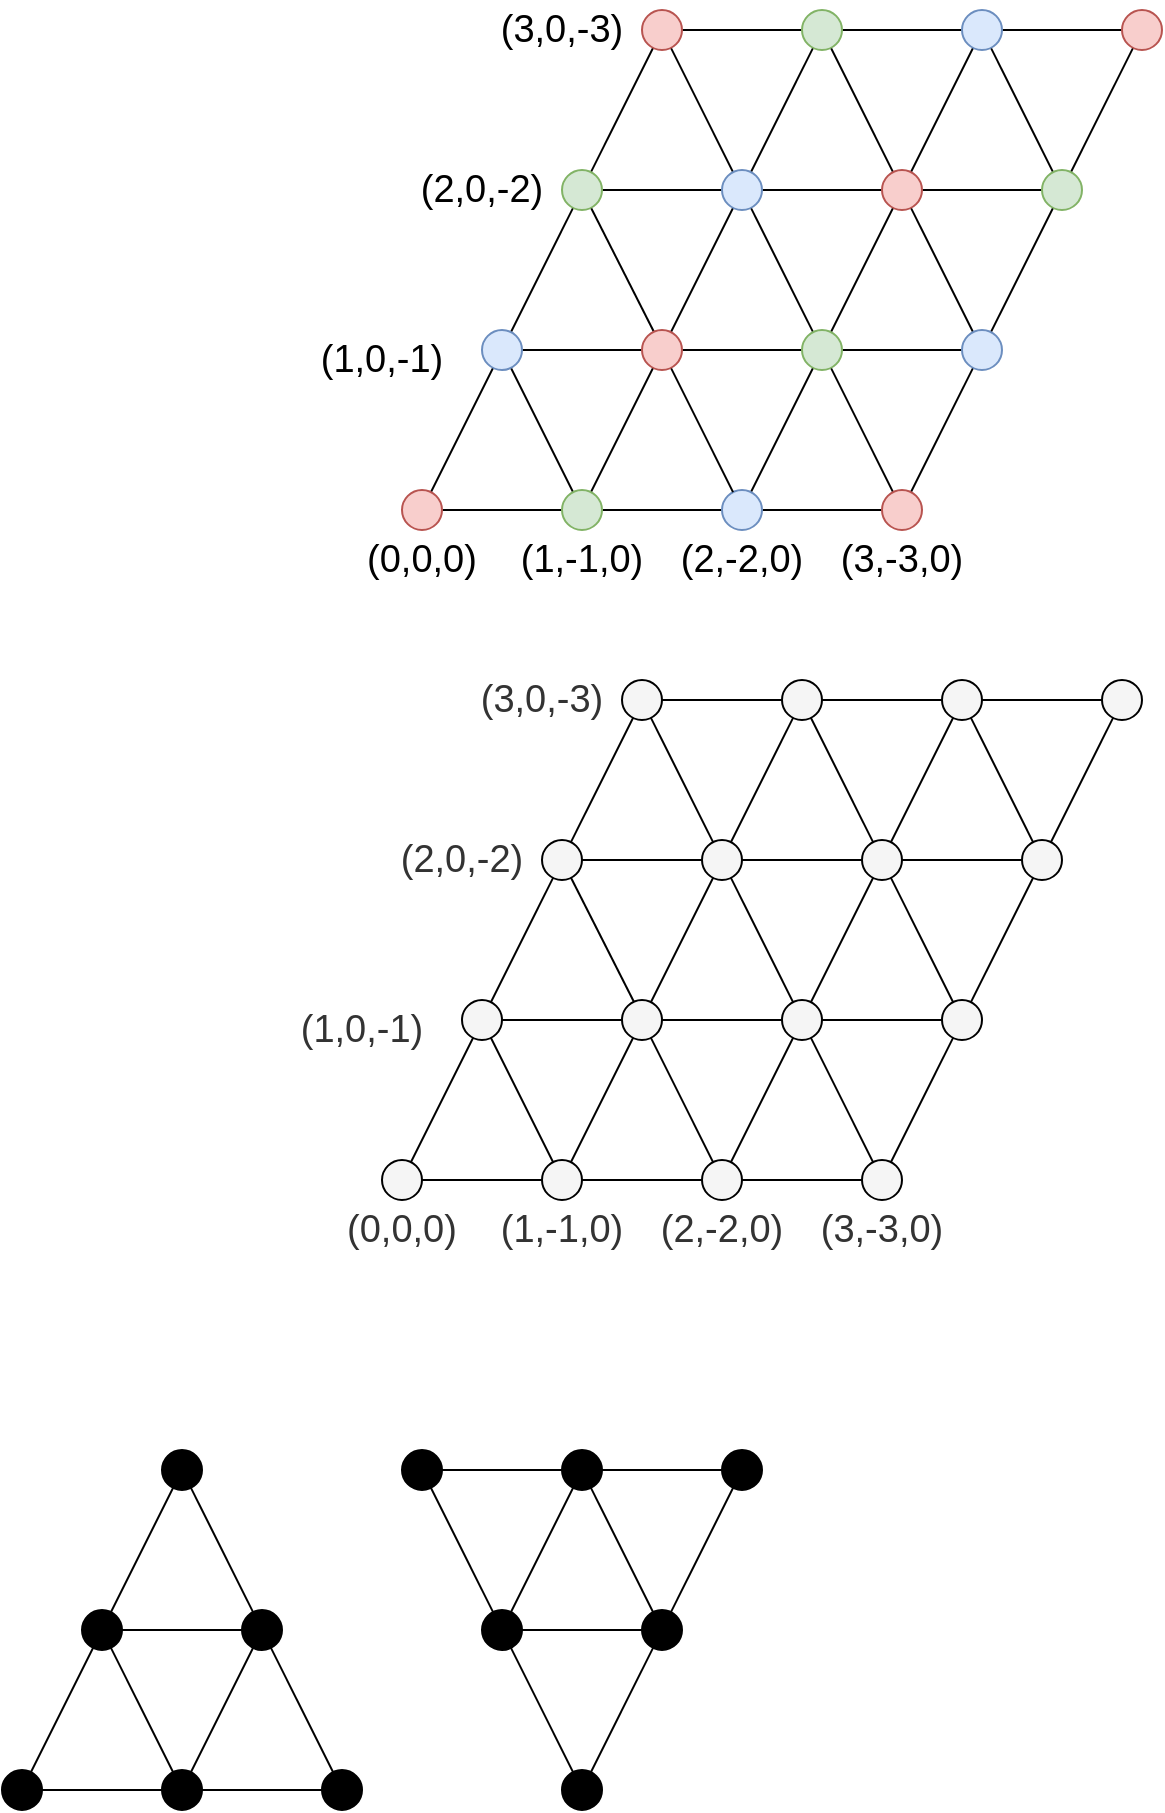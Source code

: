 <mxfile version="21.0.2" type="device"><diagram name="Page-1" id="BiFj0bi5UW-SliiblTCl"><mxGraphModel dx="649" dy="426" grid="1" gridSize="10" guides="1" tooltips="1" connect="1" arrows="1" fold="1" page="1" pageScale="1" pageWidth="827" pageHeight="1169" math="0" shadow="0"><root><mxCell id="0"/><mxCell id="1" parent="0"/><mxCell id="ieu-WSSc5JrB3JfhiuOg-1" value="" style="endArrow=none;html=1;rounded=0;startArrow=none;" edge="1" parent="1" source="ieu-WSSc5JrB3JfhiuOg-30"><mxGeometry width="50" height="50" relative="1" as="geometry"><mxPoint x="280" y="320" as="sourcePoint"/><mxPoint x="400" y="80" as="targetPoint"/></mxGeometry></mxCell><mxCell id="ieu-WSSc5JrB3JfhiuOg-2" value="" style="endArrow=none;html=1;rounded=0;startArrow=none;" edge="1" parent="1" source="ieu-WSSc5JrB3JfhiuOg-36"><mxGeometry width="50" height="50" relative="1" as="geometry"><mxPoint x="360" y="320" as="sourcePoint"/><mxPoint x="480" y="80" as="targetPoint"/></mxGeometry></mxCell><mxCell id="ieu-WSSc5JrB3JfhiuOg-3" value="" style="endArrow=none;html=1;rounded=0;" edge="1" parent="1"><mxGeometry width="50" height="50" relative="1" as="geometry"><mxPoint x="440" y="320" as="sourcePoint"/><mxPoint x="560" y="80" as="targetPoint"/></mxGeometry></mxCell><mxCell id="ieu-WSSc5JrB3JfhiuOg-4" value="" style="endArrow=none;html=1;rounded=0;startArrow=none;" edge="1" parent="1" source="ieu-WSSc5JrB3JfhiuOg-40"><mxGeometry width="50" height="50" relative="1" as="geometry"><mxPoint x="520" y="320" as="sourcePoint"/><mxPoint x="640" y="80" as="targetPoint"/></mxGeometry></mxCell><mxCell id="ieu-WSSc5JrB3JfhiuOg-5" value="" style="endArrow=none;html=1;rounded=0;startArrow=none;" edge="1" parent="1" source="ieu-WSSc5JrB3JfhiuOg-20"><mxGeometry width="50" height="50" relative="1" as="geometry"><mxPoint x="280" y="320" as="sourcePoint"/><mxPoint x="520" y="320" as="targetPoint"/></mxGeometry></mxCell><mxCell id="ieu-WSSc5JrB3JfhiuOg-6" value="" style="endArrow=none;html=1;rounded=0;startArrow=none;" edge="1" parent="1" source="ieu-WSSc5JrB3JfhiuOg-26"><mxGeometry width="50" height="50" relative="1" as="geometry"><mxPoint x="320" y="240" as="sourcePoint"/><mxPoint x="560" y="240" as="targetPoint"/></mxGeometry></mxCell><mxCell id="ieu-WSSc5JrB3JfhiuOg-7" value="" style="endArrow=none;html=1;rounded=0;" edge="1" parent="1"><mxGeometry width="50" height="50" relative="1" as="geometry"><mxPoint x="360" y="160" as="sourcePoint"/><mxPoint x="600" y="160" as="targetPoint"/></mxGeometry></mxCell><mxCell id="ieu-WSSc5JrB3JfhiuOg-8" value="" style="endArrow=none;html=1;rounded=0;" edge="1" parent="1"><mxGeometry width="50" height="50" relative="1" as="geometry"><mxPoint x="400" y="80" as="sourcePoint"/><mxPoint x="640" y="80" as="targetPoint"/></mxGeometry></mxCell><mxCell id="ieu-WSSc5JrB3JfhiuOg-12" value="" style="endArrow=none;html=1;rounded=0;" edge="1" parent="1"><mxGeometry width="50" height="50" relative="1" as="geometry"><mxPoint x="360" y="320" as="sourcePoint"/><mxPoint x="320" y="240" as="targetPoint"/></mxGeometry></mxCell><mxCell id="ieu-WSSc5JrB3JfhiuOg-13" value="" style="endArrow=none;html=1;rounded=0;startArrow=none;" edge="1" parent="1"><mxGeometry width="50" height="50" relative="1" as="geometry"><mxPoint x="396" y="231" as="sourcePoint"/><mxPoint x="360" y="160" as="targetPoint"/></mxGeometry></mxCell><mxCell id="ieu-WSSc5JrB3JfhiuOg-14" value="" style="endArrow=none;html=1;rounded=0;startArrow=none;" edge="1" parent="1" source="ieu-WSSc5JrB3JfhiuOg-38"><mxGeometry width="50" height="50" relative="1" as="geometry"><mxPoint x="600" y="160" as="sourcePoint"/><mxPoint x="560" y="80" as="targetPoint"/></mxGeometry></mxCell><mxCell id="ieu-WSSc5JrB3JfhiuOg-15" value="" style="endArrow=none;html=1;rounded=0;startArrow=none;" edge="1" parent="1" source="ieu-WSSc5JrB3JfhiuOg-42"><mxGeometry width="50" height="50" relative="1" as="geometry"><mxPoint x="560" y="240" as="sourcePoint"/><mxPoint x="480" y="80" as="targetPoint"/></mxGeometry></mxCell><mxCell id="ieu-WSSc5JrB3JfhiuOg-16" value="" style="endArrow=none;html=1;rounded=0;startArrow=none;" edge="1" parent="1" source="ieu-WSSc5JrB3JfhiuOg-32"><mxGeometry width="50" height="50" relative="1" as="geometry"><mxPoint x="520" y="320" as="sourcePoint"/><mxPoint x="400" y="80" as="targetPoint"/></mxGeometry></mxCell><mxCell id="ieu-WSSc5JrB3JfhiuOg-19" value="" style="endArrow=none;html=1;rounded=0;" edge="1" parent="1" target="ieu-WSSc5JrB3JfhiuOg-18"><mxGeometry width="50" height="50" relative="1" as="geometry"><mxPoint x="280" y="320" as="sourcePoint"/><mxPoint x="520" y="320" as="targetPoint"/></mxGeometry></mxCell><mxCell id="ieu-WSSc5JrB3JfhiuOg-21" value="" style="endArrow=none;html=1;rounded=0;startArrow=none;" edge="1" parent="1" source="ieu-WSSc5JrB3JfhiuOg-18" target="ieu-WSSc5JrB3JfhiuOg-20"><mxGeometry width="50" height="50" relative="1" as="geometry"><mxPoint x="290" y="320" as="sourcePoint"/><mxPoint x="520" y="320" as="targetPoint"/></mxGeometry></mxCell><mxCell id="ieu-WSSc5JrB3JfhiuOg-23" value="" style="endArrow=none;html=1;rounded=0;" edge="1" parent="1" target="ieu-WSSc5JrB3JfhiuOg-22"><mxGeometry width="50" height="50" relative="1" as="geometry"><mxPoint x="440" y="320" as="sourcePoint"/><mxPoint x="360" y="160" as="targetPoint"/></mxGeometry></mxCell><mxCell id="ieu-WSSc5JrB3JfhiuOg-22" value="" style="ellipse;whiteSpace=wrap;html=1;aspect=fixed;fillColor=#dae8fc;strokeColor=#6c8ebf;" vertex="1" parent="1"><mxGeometry x="430" y="310" width="20" height="20" as="geometry"/></mxCell><mxCell id="ieu-WSSc5JrB3JfhiuOg-25" value="" style="endArrow=none;html=1;rounded=0;" edge="1" parent="1" target="ieu-WSSc5JrB3JfhiuOg-24"><mxGeometry width="50" height="50" relative="1" as="geometry"><mxPoint x="520" y="320" as="sourcePoint"/><mxPoint x="400" y="80" as="targetPoint"/></mxGeometry></mxCell><mxCell id="ieu-WSSc5JrB3JfhiuOg-27" value="" style="endArrow=none;html=1;rounded=0;" edge="1" parent="1" target="ieu-WSSc5JrB3JfhiuOg-26"><mxGeometry width="50" height="50" relative="1" as="geometry"><mxPoint x="320" y="240" as="sourcePoint"/><mxPoint x="560" y="240" as="targetPoint"/></mxGeometry></mxCell><mxCell id="ieu-WSSc5JrB3JfhiuOg-29" value="" style="endArrow=none;html=1;rounded=0;startArrow=none;" edge="1" parent="1" source="ieu-WSSc5JrB3JfhiuOg-22" target="ieu-WSSc5JrB3JfhiuOg-28"><mxGeometry width="50" height="50" relative="1" as="geometry"><mxPoint x="436" y="311" as="sourcePoint"/><mxPoint x="360" y="160" as="targetPoint"/></mxGeometry></mxCell><mxCell id="ieu-WSSc5JrB3JfhiuOg-31" value="" style="endArrow=none;html=1;rounded=0;" edge="1" parent="1" target="ieu-WSSc5JrB3JfhiuOg-30"><mxGeometry width="50" height="50" relative="1" as="geometry"><mxPoint x="280" y="320" as="sourcePoint"/><mxPoint x="400" y="80" as="targetPoint"/></mxGeometry></mxCell><mxCell id="ieu-WSSc5JrB3JfhiuOg-30" value="" style="ellipse;whiteSpace=wrap;html=1;aspect=fixed;fillColor=#d5e8d4;strokeColor=#82b366;" vertex="1" parent="1"><mxGeometry x="350" y="150" width="20" height="20" as="geometry"/></mxCell><mxCell id="ieu-WSSc5JrB3JfhiuOg-33" value="" style="endArrow=none;html=1;rounded=0;startArrow=none;" edge="1" parent="1" source="ieu-WSSc5JrB3JfhiuOg-34" target="ieu-WSSc5JrB3JfhiuOg-32"><mxGeometry width="50" height="50" relative="1" as="geometry"><mxPoint x="516" y="311" as="sourcePoint"/><mxPoint x="400" y="80" as="targetPoint"/></mxGeometry></mxCell><mxCell id="ieu-WSSc5JrB3JfhiuOg-32" value="" style="ellipse;whiteSpace=wrap;html=1;aspect=fixed;fillColor=#f8cecc;strokeColor=#b85450;" vertex="1" parent="1"><mxGeometry x="390" y="70" width="20" height="20" as="geometry"/></mxCell><mxCell id="ieu-WSSc5JrB3JfhiuOg-35" value="" style="endArrow=none;html=1;rounded=0;startArrow=none;" edge="1" parent="1" source="ieu-WSSc5JrB3JfhiuOg-46" target="ieu-WSSc5JrB3JfhiuOg-34"><mxGeometry width="50" height="50" relative="1" as="geometry"><mxPoint x="516" y="311" as="sourcePoint"/><mxPoint x="404" y="89" as="targetPoint"/></mxGeometry></mxCell><mxCell id="ieu-WSSc5JrB3JfhiuOg-37" value="" style="endArrow=none;html=1;rounded=0;" edge="1" parent="1" target="ieu-WSSc5JrB3JfhiuOg-36"><mxGeometry width="50" height="50" relative="1" as="geometry"><mxPoint x="360" y="320" as="sourcePoint"/><mxPoint x="480" y="80" as="targetPoint"/></mxGeometry></mxCell><mxCell id="ieu-WSSc5JrB3JfhiuOg-36" value="" style="ellipse;whiteSpace=wrap;html=1;aspect=fixed;fillColor=#d5e8d4;strokeColor=#82b366;" vertex="1" parent="1"><mxGeometry x="470" y="70" width="20" height="20" as="geometry"/></mxCell><mxCell id="ieu-WSSc5JrB3JfhiuOg-39" value="" style="endArrow=none;html=1;rounded=0;startArrow=none;" edge="1" parent="1" source="ieu-WSSc5JrB3JfhiuOg-44" target="ieu-WSSc5JrB3JfhiuOg-38"><mxGeometry width="50" height="50" relative="1" as="geometry"><mxPoint x="600" y="160" as="sourcePoint"/><mxPoint x="560" y="80" as="targetPoint"/></mxGeometry></mxCell><mxCell id="ieu-WSSc5JrB3JfhiuOg-38" value="" style="ellipse;whiteSpace=wrap;html=1;aspect=fixed;fillColor=#dae8fc;strokeColor=#6c8ebf;" vertex="1" parent="1"><mxGeometry x="550" y="70" width="20" height="20" as="geometry"/></mxCell><mxCell id="ieu-WSSc5JrB3JfhiuOg-41" value="" style="endArrow=none;html=1;rounded=0;startArrow=none;" edge="1" parent="1" source="ieu-WSSc5JrB3JfhiuOg-48" target="ieu-WSSc5JrB3JfhiuOg-40"><mxGeometry width="50" height="50" relative="1" as="geometry"><mxPoint x="520" y="320" as="sourcePoint"/><mxPoint x="640" y="80" as="targetPoint"/></mxGeometry></mxCell><mxCell id="ieu-WSSc5JrB3JfhiuOg-40" value="" style="ellipse;whiteSpace=wrap;html=1;aspect=fixed;fillColor=#f8cecc;strokeColor=#b85450;" vertex="1" parent="1"><mxGeometry x="630" y="70" width="20" height="20" as="geometry"/></mxCell><mxCell id="ieu-WSSc5JrB3JfhiuOg-43" value="" style="endArrow=none;html=1;rounded=0;" edge="1" parent="1" target="ieu-WSSc5JrB3JfhiuOg-42"><mxGeometry width="50" height="50" relative="1" as="geometry"><mxPoint x="560" y="240" as="sourcePoint"/><mxPoint x="480" y="80" as="targetPoint"/></mxGeometry></mxCell><mxCell id="ieu-WSSc5JrB3JfhiuOg-42" value="" style="ellipse;whiteSpace=wrap;html=1;aspect=fixed;fillColor=#f8cecc;strokeColor=#b85450;" vertex="1" parent="1"><mxGeometry x="510" y="150" width="20" height="20" as="geometry"/></mxCell><mxCell id="ieu-WSSc5JrB3JfhiuOg-45" value="" style="endArrow=none;html=1;rounded=0;" edge="1" parent="1" target="ieu-WSSc5JrB3JfhiuOg-44"><mxGeometry width="50" height="50" relative="1" as="geometry"><mxPoint x="600" y="160" as="sourcePoint"/><mxPoint x="564" y="89" as="targetPoint"/></mxGeometry></mxCell><mxCell id="ieu-WSSc5JrB3JfhiuOg-44" value="" style="ellipse;whiteSpace=wrap;html=1;aspect=fixed;fillColor=#d5e8d4;strokeColor=#82b366;" vertex="1" parent="1"><mxGeometry x="590" y="150" width="20" height="20" as="geometry"/></mxCell><mxCell id="ieu-WSSc5JrB3JfhiuOg-47" value="" style="endArrow=none;html=1;rounded=0;startArrow=none;" edge="1" parent="1" source="ieu-WSSc5JrB3JfhiuOg-24" target="ieu-WSSc5JrB3JfhiuOg-46"><mxGeometry width="50" height="50" relative="1" as="geometry"><mxPoint x="516" y="311" as="sourcePoint"/><mxPoint x="444" y="169" as="targetPoint"/></mxGeometry></mxCell><mxCell id="ieu-WSSc5JrB3JfhiuOg-46" value="" style="ellipse;whiteSpace=wrap;html=1;aspect=fixed;fillColor=#d5e8d4;strokeColor=#82b366;" vertex="1" parent="1"><mxGeometry x="470" y="230" width="20" height="20" as="geometry"/></mxCell><mxCell id="ieu-WSSc5JrB3JfhiuOg-49" value="" style="endArrow=none;html=1;rounded=0;" edge="1" parent="1" target="ieu-WSSc5JrB3JfhiuOg-48"><mxGeometry width="50" height="50" relative="1" as="geometry"><mxPoint x="520" y="320" as="sourcePoint"/><mxPoint x="636" y="89" as="targetPoint"/></mxGeometry></mxCell><mxCell id="ieu-WSSc5JrB3JfhiuOg-48" value="" style="ellipse;whiteSpace=wrap;html=1;aspect=fixed;fillColor=#dae8fc;strokeColor=#6c8ebf;" vertex="1" parent="1"><mxGeometry x="550" y="230" width="20" height="20" as="geometry"/></mxCell><mxCell id="ieu-WSSc5JrB3JfhiuOg-50" value="&lt;font style=&quot;font-size: 19px;&quot;&gt;(0,0,0)&lt;/font&gt;" style="text;html=1;strokeColor=none;fillColor=none;align=center;verticalAlign=middle;whiteSpace=wrap;rounded=0;" vertex="1" parent="1"><mxGeometry x="250" y="330" width="60" height="30" as="geometry"/></mxCell><mxCell id="ieu-WSSc5JrB3JfhiuOg-51" value="&lt;font style=&quot;font-size: 19px;&quot;&gt;(1,-1,0)&lt;/font&gt;" style="text;html=1;strokeColor=none;fillColor=none;align=center;verticalAlign=middle;whiteSpace=wrap;rounded=0;" vertex="1" parent="1"><mxGeometry x="330" y="330" width="60" height="30" as="geometry"/></mxCell><mxCell id="ieu-WSSc5JrB3JfhiuOg-52" value="&lt;font style=&quot;font-size: 19px; font-weight: normal;&quot;&gt;(2,-2,0)&lt;/font&gt;" style="text;html=1;strokeColor=none;fillColor=none;align=center;verticalAlign=middle;whiteSpace=wrap;rounded=0;fontStyle=1" vertex="1" parent="1"><mxGeometry x="410" y="330" width="60" height="30" as="geometry"/></mxCell><mxCell id="ieu-WSSc5JrB3JfhiuOg-53" value="&lt;font style=&quot;font-size: 19px;&quot;&gt;(3,-3,0)&lt;/font&gt;" style="text;html=1;strokeColor=none;fillColor=none;align=center;verticalAlign=middle;whiteSpace=wrap;rounded=0;" vertex="1" parent="1"><mxGeometry x="490" y="330" width="60" height="30" as="geometry"/></mxCell><mxCell id="ieu-WSSc5JrB3JfhiuOg-54" value="&lt;font style=&quot;font-size: 19px;&quot;&gt;(1,0,-1)&lt;/font&gt;" style="text;html=1;strokeColor=none;fillColor=none;align=center;verticalAlign=middle;whiteSpace=wrap;rounded=0;" vertex="1" parent="1"><mxGeometry x="230" y="230" width="60" height="30" as="geometry"/></mxCell><mxCell id="ieu-WSSc5JrB3JfhiuOg-60" value="&lt;font style=&quot;font-size: 19px;&quot;&gt;(2,0,-2)&lt;/font&gt;" style="text;html=1;strokeColor=none;fillColor=none;align=center;verticalAlign=middle;whiteSpace=wrap;rounded=0;" vertex="1" parent="1"><mxGeometry x="280" y="145" width="60" height="30" as="geometry"/></mxCell><mxCell id="ieu-WSSc5JrB3JfhiuOg-61" value="&lt;font style=&quot;font-size: 19px;&quot;&gt;(3,0,-3)&lt;/font&gt;" style="text;html=1;strokeColor=none;fillColor=none;align=center;verticalAlign=middle;whiteSpace=wrap;rounded=0;" vertex="1" parent="1"><mxGeometry x="320" y="65" width="60" height="30" as="geometry"/></mxCell><mxCell id="ieu-WSSc5JrB3JfhiuOg-18" value="" style="ellipse;whiteSpace=wrap;html=1;aspect=fixed;fillColor=#f8cecc;strokeColor=#b85450;" vertex="1" parent="1"><mxGeometry x="270" y="310" width="20" height="20" as="geometry"/></mxCell><mxCell id="ieu-WSSc5JrB3JfhiuOg-26" value="" style="ellipse;whiteSpace=wrap;html=1;aspect=fixed;fillColor=#dae8fc;strokeColor=#6c8ebf;" vertex="1" parent="1"><mxGeometry x="310" y="230" width="20" height="20" as="geometry"/></mxCell><mxCell id="ieu-WSSc5JrB3JfhiuOg-20" value="" style="ellipse;whiteSpace=wrap;html=1;aspect=fixed;fillColor=#d5e8d4;strokeColor=#82b366;" vertex="1" parent="1"><mxGeometry x="350" y="310" width="20" height="20" as="geometry"/></mxCell><mxCell id="ieu-WSSc5JrB3JfhiuOg-28" value="" style="ellipse;whiteSpace=wrap;html=1;aspect=fixed;fillColor=#f8cecc;strokeColor=#b85450;" vertex="1" parent="1"><mxGeometry x="390" y="230" width="20" height="20" as="geometry"/></mxCell><mxCell id="ieu-WSSc5JrB3JfhiuOg-34" value="" style="ellipse;whiteSpace=wrap;html=1;aspect=fixed;fillColor=#dae8fc;strokeColor=#6c8ebf;" vertex="1" parent="1"><mxGeometry x="430" y="150" width="20" height="20" as="geometry"/></mxCell><mxCell id="ieu-WSSc5JrB3JfhiuOg-24" value="" style="ellipse;whiteSpace=wrap;html=1;aspect=fixed;fillColor=#f8cecc;strokeColor=#b85450;" vertex="1" parent="1"><mxGeometry x="510" y="310" width="20" height="20" as="geometry"/></mxCell><mxCell id="ieu-WSSc5JrB3JfhiuOg-62" value="" style="endArrow=none;html=1;rounded=0;startArrow=none;fillColor=#f5f5f5;strokeColor=#000000;" edge="1" parent="1" source="ieu-WSSc5JrB3JfhiuOg-83"><mxGeometry width="50" height="50" relative="1" as="geometry"><mxPoint x="270" y="655" as="sourcePoint"/><mxPoint x="390" y="415" as="targetPoint"/></mxGeometry></mxCell><mxCell id="ieu-WSSc5JrB3JfhiuOg-63" value="" style="endArrow=none;html=1;rounded=0;startArrow=none;fillColor=#f5f5f5;strokeColor=#000000;" edge="1" parent="1" source="ieu-WSSc5JrB3JfhiuOg-88"><mxGeometry width="50" height="50" relative="1" as="geometry"><mxPoint x="350" y="655" as="sourcePoint"/><mxPoint x="470" y="415" as="targetPoint"/></mxGeometry></mxCell><mxCell id="ieu-WSSc5JrB3JfhiuOg-64" value="" style="endArrow=none;html=1;rounded=0;fillColor=#f5f5f5;strokeColor=#000000;" edge="1" parent="1"><mxGeometry width="50" height="50" relative="1" as="geometry"><mxPoint x="430" y="655" as="sourcePoint"/><mxPoint x="550" y="415" as="targetPoint"/></mxGeometry></mxCell><mxCell id="ieu-WSSc5JrB3JfhiuOg-65" value="" style="endArrow=none;html=1;rounded=0;startArrow=none;fillColor=#f5f5f5;strokeColor=#000000;" edge="1" parent="1" source="ieu-WSSc5JrB3JfhiuOg-92"><mxGeometry width="50" height="50" relative="1" as="geometry"><mxPoint x="510" y="655" as="sourcePoint"/><mxPoint x="630" y="415" as="targetPoint"/></mxGeometry></mxCell><mxCell id="ieu-WSSc5JrB3JfhiuOg-66" value="" style="endArrow=none;html=1;rounded=0;startArrow=none;fillColor=#f5f5f5;strokeColor=#000000;" edge="1" parent="1" source="ieu-WSSc5JrB3JfhiuOg-110"><mxGeometry width="50" height="50" relative="1" as="geometry"><mxPoint x="270" y="655" as="sourcePoint"/><mxPoint x="510" y="655" as="targetPoint"/></mxGeometry></mxCell><mxCell id="ieu-WSSc5JrB3JfhiuOg-67" value="" style="endArrow=none;html=1;rounded=0;startArrow=none;fillColor=#f5f5f5;strokeColor=#000000;" edge="1" parent="1" source="ieu-WSSc5JrB3JfhiuOg-109"><mxGeometry width="50" height="50" relative="1" as="geometry"><mxPoint x="310" y="575" as="sourcePoint"/><mxPoint x="550" y="575" as="targetPoint"/></mxGeometry></mxCell><mxCell id="ieu-WSSc5JrB3JfhiuOg-68" value="" style="endArrow=none;html=1;rounded=0;fillColor=#f5f5f5;strokeColor=#000000;" edge="1" parent="1"><mxGeometry width="50" height="50" relative="1" as="geometry"><mxPoint x="350" y="495" as="sourcePoint"/><mxPoint x="590" y="495" as="targetPoint"/></mxGeometry></mxCell><mxCell id="ieu-WSSc5JrB3JfhiuOg-69" value="" style="endArrow=none;html=1;rounded=0;fillColor=#f5f5f5;strokeColor=#000000;" edge="1" parent="1"><mxGeometry width="50" height="50" relative="1" as="geometry"><mxPoint x="390" y="415" as="sourcePoint"/><mxPoint x="630" y="415" as="targetPoint"/></mxGeometry></mxCell><mxCell id="ieu-WSSc5JrB3JfhiuOg-70" value="" style="endArrow=none;html=1;rounded=0;fillColor=#f5f5f5;strokeColor=#000000;" edge="1" parent="1"><mxGeometry width="50" height="50" relative="1" as="geometry"><mxPoint x="350" y="655" as="sourcePoint"/><mxPoint x="310" y="575" as="targetPoint"/></mxGeometry></mxCell><mxCell id="ieu-WSSc5JrB3JfhiuOg-71" value="" style="endArrow=none;html=1;rounded=0;startArrow=none;fillColor=#f5f5f5;strokeColor=#000000;" edge="1" parent="1"><mxGeometry width="50" height="50" relative="1" as="geometry"><mxPoint x="386" y="566" as="sourcePoint"/><mxPoint x="350" y="495" as="targetPoint"/></mxGeometry></mxCell><mxCell id="ieu-WSSc5JrB3JfhiuOg-72" value="" style="endArrow=none;html=1;rounded=0;startArrow=none;fillColor=#f5f5f5;strokeColor=#000000;" edge="1" parent="1" source="ieu-WSSc5JrB3JfhiuOg-90"><mxGeometry width="50" height="50" relative="1" as="geometry"><mxPoint x="590" y="495" as="sourcePoint"/><mxPoint x="550" y="415" as="targetPoint"/></mxGeometry></mxCell><mxCell id="ieu-WSSc5JrB3JfhiuOg-73" value="" style="endArrow=none;html=1;rounded=0;startArrow=none;fillColor=#f5f5f5;strokeColor=#000000;" edge="1" parent="1" source="ieu-WSSc5JrB3JfhiuOg-94"><mxGeometry width="50" height="50" relative="1" as="geometry"><mxPoint x="550" y="575" as="sourcePoint"/><mxPoint x="470" y="415" as="targetPoint"/></mxGeometry></mxCell><mxCell id="ieu-WSSc5JrB3JfhiuOg-74" value="" style="endArrow=none;html=1;rounded=0;startArrow=none;fillColor=#f5f5f5;strokeColor=#000000;" edge="1" parent="1" source="ieu-WSSc5JrB3JfhiuOg-85"><mxGeometry width="50" height="50" relative="1" as="geometry"><mxPoint x="510" y="655" as="sourcePoint"/><mxPoint x="390" y="415" as="targetPoint"/></mxGeometry></mxCell><mxCell id="ieu-WSSc5JrB3JfhiuOg-75" value="" style="endArrow=none;html=1;rounded=0;fillColor=#f5f5f5;strokeColor=#000000;" edge="1" parent="1" target="ieu-WSSc5JrB3JfhiuOg-108"><mxGeometry width="50" height="50" relative="1" as="geometry"><mxPoint x="270" y="655" as="sourcePoint"/><mxPoint x="510" y="655" as="targetPoint"/></mxGeometry></mxCell><mxCell id="ieu-WSSc5JrB3JfhiuOg-76" value="" style="endArrow=none;html=1;rounded=0;startArrow=none;fillColor=#f5f5f5;strokeColor=#000000;" edge="1" parent="1" source="ieu-WSSc5JrB3JfhiuOg-108" target="ieu-WSSc5JrB3JfhiuOg-110"><mxGeometry width="50" height="50" relative="1" as="geometry"><mxPoint x="280" y="655" as="sourcePoint"/><mxPoint x="510" y="655" as="targetPoint"/></mxGeometry></mxCell><mxCell id="ieu-WSSc5JrB3JfhiuOg-77" value="" style="endArrow=none;html=1;rounded=0;fillColor=#f5f5f5;strokeColor=#000000;" edge="1" parent="1" target="ieu-WSSc5JrB3JfhiuOg-78"><mxGeometry width="50" height="50" relative="1" as="geometry"><mxPoint x="430" y="655" as="sourcePoint"/><mxPoint x="350" y="495" as="targetPoint"/></mxGeometry></mxCell><mxCell id="ieu-WSSc5JrB3JfhiuOg-78" value="" style="ellipse;whiteSpace=wrap;html=1;aspect=fixed;fillColor=#f5f5f5;strokeColor=#000000;fontColor=#333333;" vertex="1" parent="1"><mxGeometry x="420" y="645" width="20" height="20" as="geometry"/></mxCell><mxCell id="ieu-WSSc5JrB3JfhiuOg-79" value="" style="endArrow=none;html=1;rounded=0;fillColor=#f5f5f5;strokeColor=#000000;" edge="1" parent="1" target="ieu-WSSc5JrB3JfhiuOg-113"><mxGeometry width="50" height="50" relative="1" as="geometry"><mxPoint x="510" y="655" as="sourcePoint"/><mxPoint x="390" y="415" as="targetPoint"/></mxGeometry></mxCell><mxCell id="ieu-WSSc5JrB3JfhiuOg-80" value="" style="endArrow=none;html=1;rounded=0;fillColor=#f5f5f5;strokeColor=#000000;" edge="1" parent="1" target="ieu-WSSc5JrB3JfhiuOg-109"><mxGeometry width="50" height="50" relative="1" as="geometry"><mxPoint x="310" y="575" as="sourcePoint"/><mxPoint x="550" y="575" as="targetPoint"/></mxGeometry></mxCell><mxCell id="ieu-WSSc5JrB3JfhiuOg-81" value="" style="endArrow=none;html=1;rounded=0;startArrow=none;fillColor=#f5f5f5;strokeColor=#000000;" edge="1" parent="1" source="ieu-WSSc5JrB3JfhiuOg-78" target="ieu-WSSc5JrB3JfhiuOg-111"><mxGeometry width="50" height="50" relative="1" as="geometry"><mxPoint x="426" y="646" as="sourcePoint"/><mxPoint x="350" y="495" as="targetPoint"/></mxGeometry></mxCell><mxCell id="ieu-WSSc5JrB3JfhiuOg-82" value="" style="endArrow=none;html=1;rounded=0;fillColor=#f5f5f5;strokeColor=#000000;" edge="1" parent="1" target="ieu-WSSc5JrB3JfhiuOg-83"><mxGeometry width="50" height="50" relative="1" as="geometry"><mxPoint x="270" y="655" as="sourcePoint"/><mxPoint x="390" y="415" as="targetPoint"/></mxGeometry></mxCell><mxCell id="ieu-WSSc5JrB3JfhiuOg-83" value="" style="ellipse;whiteSpace=wrap;html=1;aspect=fixed;fillColor=#f5f5f5;strokeColor=#000000;fontColor=#333333;" vertex="1" parent="1"><mxGeometry x="340" y="485" width="20" height="20" as="geometry"/></mxCell><mxCell id="ieu-WSSc5JrB3JfhiuOg-84" value="" style="endArrow=none;html=1;rounded=0;startArrow=none;fillColor=#f5f5f5;strokeColor=#000000;" edge="1" parent="1" source="ieu-WSSc5JrB3JfhiuOg-112" target="ieu-WSSc5JrB3JfhiuOg-85"><mxGeometry width="50" height="50" relative="1" as="geometry"><mxPoint x="506" y="646" as="sourcePoint"/><mxPoint x="390" y="415" as="targetPoint"/></mxGeometry></mxCell><mxCell id="ieu-WSSc5JrB3JfhiuOg-85" value="" style="ellipse;whiteSpace=wrap;html=1;aspect=fixed;fillColor=#f5f5f5;strokeColor=#000000;fontColor=#333333;" vertex="1" parent="1"><mxGeometry x="380" y="405" width="20" height="20" as="geometry"/></mxCell><mxCell id="ieu-WSSc5JrB3JfhiuOg-86" value="" style="endArrow=none;html=1;rounded=0;startArrow=none;fillColor=#f5f5f5;strokeColor=#000000;" edge="1" parent="1" source="ieu-WSSc5JrB3JfhiuOg-98" target="ieu-WSSc5JrB3JfhiuOg-112"><mxGeometry width="50" height="50" relative="1" as="geometry"><mxPoint x="506" y="646" as="sourcePoint"/><mxPoint x="394" y="424" as="targetPoint"/></mxGeometry></mxCell><mxCell id="ieu-WSSc5JrB3JfhiuOg-87" value="" style="endArrow=none;html=1;rounded=0;fillColor=#f5f5f5;strokeColor=#000000;" edge="1" parent="1" target="ieu-WSSc5JrB3JfhiuOg-88"><mxGeometry width="50" height="50" relative="1" as="geometry"><mxPoint x="350" y="655" as="sourcePoint"/><mxPoint x="470" y="415" as="targetPoint"/></mxGeometry></mxCell><mxCell id="ieu-WSSc5JrB3JfhiuOg-88" value="" style="ellipse;whiteSpace=wrap;html=1;aspect=fixed;fillColor=#f5f5f5;strokeColor=#000000;fontColor=#333333;" vertex="1" parent="1"><mxGeometry x="460" y="405" width="20" height="20" as="geometry"/></mxCell><mxCell id="ieu-WSSc5JrB3JfhiuOg-89" value="" style="endArrow=none;html=1;rounded=0;startArrow=none;fillColor=#f5f5f5;strokeColor=#000000;" edge="1" parent="1" source="ieu-WSSc5JrB3JfhiuOg-96" target="ieu-WSSc5JrB3JfhiuOg-90"><mxGeometry width="50" height="50" relative="1" as="geometry"><mxPoint x="590" y="495" as="sourcePoint"/><mxPoint x="550" y="415" as="targetPoint"/></mxGeometry></mxCell><mxCell id="ieu-WSSc5JrB3JfhiuOg-90" value="" style="ellipse;whiteSpace=wrap;html=1;aspect=fixed;fillColor=#f5f5f5;strokeColor=#000000;fontColor=#333333;" vertex="1" parent="1"><mxGeometry x="540" y="405" width="20" height="20" as="geometry"/></mxCell><mxCell id="ieu-WSSc5JrB3JfhiuOg-91" value="" style="endArrow=none;html=1;rounded=0;startArrow=none;fillColor=#f5f5f5;strokeColor=#000000;" edge="1" parent="1" source="ieu-WSSc5JrB3JfhiuOg-100" target="ieu-WSSc5JrB3JfhiuOg-92"><mxGeometry width="50" height="50" relative="1" as="geometry"><mxPoint x="510" y="655" as="sourcePoint"/><mxPoint x="630" y="415" as="targetPoint"/></mxGeometry></mxCell><mxCell id="ieu-WSSc5JrB3JfhiuOg-92" value="" style="ellipse;whiteSpace=wrap;html=1;aspect=fixed;fillColor=#f5f5f5;strokeColor=#000000;fontColor=#333333;" vertex="1" parent="1"><mxGeometry x="620" y="405" width="20" height="20" as="geometry"/></mxCell><mxCell id="ieu-WSSc5JrB3JfhiuOg-93" value="" style="endArrow=none;html=1;rounded=0;fillColor=#f5f5f5;strokeColor=#000000;" edge="1" parent="1" target="ieu-WSSc5JrB3JfhiuOg-94"><mxGeometry width="50" height="50" relative="1" as="geometry"><mxPoint x="550" y="575" as="sourcePoint"/><mxPoint x="470" y="415" as="targetPoint"/></mxGeometry></mxCell><mxCell id="ieu-WSSc5JrB3JfhiuOg-94" value="" style="ellipse;whiteSpace=wrap;html=1;aspect=fixed;fillColor=#f5f5f5;strokeColor=#000000;fontColor=#333333;" vertex="1" parent="1"><mxGeometry x="500" y="485" width="20" height="20" as="geometry"/></mxCell><mxCell id="ieu-WSSc5JrB3JfhiuOg-95" value="" style="endArrow=none;html=1;rounded=0;fillColor=#f5f5f5;strokeColor=#000000;" edge="1" parent="1" target="ieu-WSSc5JrB3JfhiuOg-96"><mxGeometry width="50" height="50" relative="1" as="geometry"><mxPoint x="590" y="495" as="sourcePoint"/><mxPoint x="554" y="424" as="targetPoint"/></mxGeometry></mxCell><mxCell id="ieu-WSSc5JrB3JfhiuOg-96" value="" style="ellipse;whiteSpace=wrap;html=1;aspect=fixed;fillColor=#f5f5f5;strokeColor=#000000;fontColor=#333333;" vertex="1" parent="1"><mxGeometry x="580" y="485" width="20" height="20" as="geometry"/></mxCell><mxCell id="ieu-WSSc5JrB3JfhiuOg-97" value="" style="endArrow=none;html=1;rounded=0;startArrow=none;fillColor=#f5f5f5;strokeColor=#000000;" edge="1" parent="1" source="ieu-WSSc5JrB3JfhiuOg-113" target="ieu-WSSc5JrB3JfhiuOg-98"><mxGeometry width="50" height="50" relative="1" as="geometry"><mxPoint x="506" y="646" as="sourcePoint"/><mxPoint x="434" y="504" as="targetPoint"/></mxGeometry></mxCell><mxCell id="ieu-WSSc5JrB3JfhiuOg-98" value="" style="ellipse;whiteSpace=wrap;html=1;aspect=fixed;fillColor=#f5f5f5;strokeColor=#000000;fontColor=#333333;" vertex="1" parent="1"><mxGeometry x="460" y="565" width="20" height="20" as="geometry"/></mxCell><mxCell id="ieu-WSSc5JrB3JfhiuOg-99" value="" style="endArrow=none;html=1;rounded=0;fillColor=#f5f5f5;strokeColor=#000000;" edge="1" parent="1" target="ieu-WSSc5JrB3JfhiuOg-100"><mxGeometry width="50" height="50" relative="1" as="geometry"><mxPoint x="510" y="655" as="sourcePoint"/><mxPoint x="626" y="424" as="targetPoint"/></mxGeometry></mxCell><mxCell id="ieu-WSSc5JrB3JfhiuOg-100" value="" style="ellipse;whiteSpace=wrap;html=1;aspect=fixed;fillColor=#f5f5f5;strokeColor=#000000;fontColor=#333333;" vertex="1" parent="1"><mxGeometry x="540" y="565" width="20" height="20" as="geometry"/></mxCell><mxCell id="ieu-WSSc5JrB3JfhiuOg-101" value="&lt;font style=&quot;font-size: 19px;&quot;&gt;(0,0,0)&lt;/font&gt;" style="text;html=1;strokeColor=none;fillColor=none;align=center;verticalAlign=middle;whiteSpace=wrap;rounded=0;fontColor=#333333;" vertex="1" parent="1"><mxGeometry x="240" y="665" width="60" height="30" as="geometry"/></mxCell><mxCell id="ieu-WSSc5JrB3JfhiuOg-102" value="&lt;font style=&quot;font-size: 19px;&quot;&gt;(1,-1,0)&lt;/font&gt;" style="text;html=1;strokeColor=none;fillColor=none;align=center;verticalAlign=middle;whiteSpace=wrap;rounded=0;fontColor=#333333;" vertex="1" parent="1"><mxGeometry x="320" y="665" width="60" height="30" as="geometry"/></mxCell><mxCell id="ieu-WSSc5JrB3JfhiuOg-103" value="&lt;font style=&quot;font-size: 19px; font-weight: normal;&quot;&gt;(2,-2,0)&lt;/font&gt;" style="text;html=1;strokeColor=none;fillColor=none;align=center;verticalAlign=middle;whiteSpace=wrap;rounded=0;fontStyle=1;fontColor=#333333;" vertex="1" parent="1"><mxGeometry x="400" y="665" width="60" height="30" as="geometry"/></mxCell><mxCell id="ieu-WSSc5JrB3JfhiuOg-104" value="&lt;font style=&quot;font-size: 19px;&quot;&gt;(3,-3,0)&lt;/font&gt;" style="text;html=1;strokeColor=none;fillColor=none;align=center;verticalAlign=middle;whiteSpace=wrap;rounded=0;fontColor=#333333;" vertex="1" parent="1"><mxGeometry x="480" y="665" width="60" height="30" as="geometry"/></mxCell><mxCell id="ieu-WSSc5JrB3JfhiuOg-105" value="&lt;font style=&quot;font-size: 19px;&quot;&gt;(1,0,-1)&lt;/font&gt;" style="text;html=1;strokeColor=none;fillColor=none;align=center;verticalAlign=middle;whiteSpace=wrap;rounded=0;fontColor=#333333;" vertex="1" parent="1"><mxGeometry x="220" y="565" width="60" height="30" as="geometry"/></mxCell><mxCell id="ieu-WSSc5JrB3JfhiuOg-106" value="&lt;font style=&quot;font-size: 19px;&quot;&gt;(2,0,-2)&lt;/font&gt;" style="text;html=1;strokeColor=none;fillColor=none;align=center;verticalAlign=middle;whiteSpace=wrap;rounded=0;fontColor=#333333;" vertex="1" parent="1"><mxGeometry x="270" y="480" width="60" height="30" as="geometry"/></mxCell><mxCell id="ieu-WSSc5JrB3JfhiuOg-107" value="&lt;font style=&quot;font-size: 19px;&quot;&gt;(3,0,-3)&lt;/font&gt;" style="text;html=1;strokeColor=none;fillColor=none;align=center;verticalAlign=middle;whiteSpace=wrap;rounded=0;fontColor=#333333;" vertex="1" parent="1"><mxGeometry x="310" y="400" width="60" height="30" as="geometry"/></mxCell><mxCell id="ieu-WSSc5JrB3JfhiuOg-108" value="" style="ellipse;whiteSpace=wrap;html=1;aspect=fixed;fillColor=#f5f5f5;strokeColor=#000000;fontColor=#333333;" vertex="1" parent="1"><mxGeometry x="260" y="645" width="20" height="20" as="geometry"/></mxCell><mxCell id="ieu-WSSc5JrB3JfhiuOg-109" value="" style="ellipse;whiteSpace=wrap;html=1;aspect=fixed;fillColor=#f5f5f5;strokeColor=#000000;fontColor=#333333;" vertex="1" parent="1"><mxGeometry x="300" y="565" width="20" height="20" as="geometry"/></mxCell><mxCell id="ieu-WSSc5JrB3JfhiuOg-110" value="" style="ellipse;whiteSpace=wrap;html=1;aspect=fixed;fillColor=#f5f5f5;strokeColor=#000000;fontColor=#333333;" vertex="1" parent="1"><mxGeometry x="340" y="645" width="20" height="20" as="geometry"/></mxCell><mxCell id="ieu-WSSc5JrB3JfhiuOg-111" value="" style="ellipse;whiteSpace=wrap;html=1;aspect=fixed;fillColor=#f5f5f5;strokeColor=#000000;fontColor=#333333;" vertex="1" parent="1"><mxGeometry x="380" y="565" width="20" height="20" as="geometry"/></mxCell><mxCell id="ieu-WSSc5JrB3JfhiuOg-112" value="" style="ellipse;whiteSpace=wrap;html=1;aspect=fixed;fillColor=#f5f5f5;strokeColor=#000000;fontColor=#333333;" vertex="1" parent="1"><mxGeometry x="420" y="485" width="20" height="20" as="geometry"/></mxCell><mxCell id="ieu-WSSc5JrB3JfhiuOg-113" value="" style="ellipse;whiteSpace=wrap;html=1;aspect=fixed;fillColor=#f5f5f5;strokeColor=#000000;fontColor=#333333;" vertex="1" parent="1"><mxGeometry x="500" y="645" width="20" height="20" as="geometry"/></mxCell><mxCell id="ieu-WSSc5JrB3JfhiuOg-168" value="" style="endArrow=none;html=1;rounded=0;" edge="1" parent="1"><mxGeometry width="50" height="50" relative="1" as="geometry"><mxPoint x="80" y="960" as="sourcePoint"/><mxPoint x="160" y="800" as="targetPoint"/></mxGeometry></mxCell><mxCell id="ieu-WSSc5JrB3JfhiuOg-169" value="" style="endArrow=none;html=1;rounded=0;" edge="1" parent="1"><mxGeometry width="50" height="50" relative="1" as="geometry"><mxPoint x="160" y="960" as="sourcePoint"/><mxPoint x="200" y="880" as="targetPoint"/></mxGeometry></mxCell><mxCell id="ieu-WSSc5JrB3JfhiuOg-170" value="" style="endArrow=none;html=1;rounded=0;startArrow=none;" edge="1" parent="1" source="ieu-WSSc5JrB3JfhiuOg-192"><mxGeometry width="50" height="50" relative="1" as="geometry"><mxPoint x="160" y="800" as="sourcePoint"/><mxPoint x="240" y="960" as="targetPoint"/></mxGeometry></mxCell><mxCell id="ieu-WSSc5JrB3JfhiuOg-171" value="" style="endArrow=none;html=1;rounded=0;startArrow=none;" edge="1" parent="1" source="ieu-WSSc5JrB3JfhiuOg-190"><mxGeometry width="50" height="50" relative="1" as="geometry"><mxPoint x="120" y="880" as="sourcePoint"/><mxPoint x="160" y="960" as="targetPoint"/></mxGeometry></mxCell><mxCell id="ieu-WSSc5JrB3JfhiuOg-172" value="" style="endArrow=none;html=1;rounded=0;startArrow=none;" edge="1" parent="1" source="ieu-WSSc5JrB3JfhiuOg-194"><mxGeometry width="50" height="50" relative="1" as="geometry"><mxPoint x="80" y="960" as="sourcePoint"/><mxPoint x="240" y="960" as="targetPoint"/></mxGeometry></mxCell><mxCell id="ieu-WSSc5JrB3JfhiuOg-173" value="" style="endArrow=none;html=1;rounded=0;" edge="1" parent="1"><mxGeometry width="50" height="50" relative="1" as="geometry"><mxPoint x="120" y="880" as="sourcePoint"/><mxPoint x="200" y="880" as="targetPoint"/></mxGeometry></mxCell><mxCell id="ieu-WSSc5JrB3JfhiuOg-180" value="" style="endArrow=none;html=1;rounded=0;startArrow=none;" edge="1" parent="1" source="ieu-WSSc5JrB3JfhiuOg-200"><mxGeometry width="50" height="50" relative="1" as="geometry"><mxPoint x="360" y="960" as="sourcePoint"/><mxPoint x="280" y="800" as="targetPoint"/></mxGeometry></mxCell><mxCell id="ieu-WSSc5JrB3JfhiuOg-181" value="" style="endArrow=none;html=1;rounded=0;startArrow=none;" edge="1" parent="1" source="ieu-WSSc5JrB3JfhiuOg-204"><mxGeometry width="50" height="50" relative="1" as="geometry"><mxPoint x="360" y="960" as="sourcePoint"/><mxPoint x="440" y="800" as="targetPoint"/></mxGeometry></mxCell><mxCell id="ieu-WSSc5JrB3JfhiuOg-182" value="" style="endArrow=none;html=1;rounded=0;startArrow=none;" edge="1" parent="1" source="ieu-WSSc5JrB3JfhiuOg-208"><mxGeometry width="50" height="50" relative="1" as="geometry"><mxPoint x="280" y="800" as="sourcePoint"/><mxPoint x="440" y="800" as="targetPoint"/></mxGeometry></mxCell><mxCell id="ieu-WSSc5JrB3JfhiuOg-183" value="" style="endArrow=none;html=1;rounded=0;" edge="1" parent="1"><mxGeometry width="50" height="50" relative="1" as="geometry"><mxPoint x="320" y="880" as="sourcePoint"/><mxPoint x="360" y="800" as="targetPoint"/></mxGeometry></mxCell><mxCell id="ieu-WSSc5JrB3JfhiuOg-184" value="" style="endArrow=none;html=1;rounded=0;" edge="1" parent="1"><mxGeometry width="50" height="50" relative="1" as="geometry"><mxPoint x="320" y="880" as="sourcePoint"/><mxPoint x="400" y="880" as="targetPoint"/></mxGeometry></mxCell><mxCell id="ieu-WSSc5JrB3JfhiuOg-185" value="" style="endArrow=none;html=1;rounded=0;startArrow=none;" edge="1" parent="1" source="ieu-WSSc5JrB3JfhiuOg-206"><mxGeometry width="50" height="50" relative="1" as="geometry"><mxPoint x="360" y="800" as="sourcePoint"/><mxPoint x="400" y="880" as="targetPoint"/></mxGeometry></mxCell><mxCell id="ieu-WSSc5JrB3JfhiuOg-187" value="" style="endArrow=none;html=1;rounded=0;startArrow=none;" edge="1" parent="1" source="ieu-WSSc5JrB3JfhiuOg-188" target="ieu-WSSc5JrB3JfhiuOg-186"><mxGeometry width="50" height="50" relative="1" as="geometry"><mxPoint x="80" y="960" as="sourcePoint"/><mxPoint x="240" y="960" as="targetPoint"/></mxGeometry></mxCell><mxCell id="ieu-WSSc5JrB3JfhiuOg-186" value="" style="ellipse;whiteSpace=wrap;html=1;aspect=fixed;fillColor=#000000;" vertex="1" parent="1"><mxGeometry x="150" y="950" width="20" height="20" as="geometry"/></mxCell><mxCell id="ieu-WSSc5JrB3JfhiuOg-189" value="" style="endArrow=none;html=1;rounded=0;" edge="1" parent="1" target="ieu-WSSc5JrB3JfhiuOg-188"><mxGeometry width="50" height="50" relative="1" as="geometry"><mxPoint x="80" y="960" as="sourcePoint"/><mxPoint x="150" y="960" as="targetPoint"/></mxGeometry></mxCell><mxCell id="ieu-WSSc5JrB3JfhiuOg-188" value="" style="ellipse;whiteSpace=wrap;html=1;aspect=fixed;fillColor=#000000;" vertex="1" parent="1"><mxGeometry x="70" y="950" width="20" height="20" as="geometry"/></mxCell><mxCell id="ieu-WSSc5JrB3JfhiuOg-191" value="" style="endArrow=none;html=1;rounded=0;" edge="1" parent="1" target="ieu-WSSc5JrB3JfhiuOg-190"><mxGeometry width="50" height="50" relative="1" as="geometry"><mxPoint x="120" y="880" as="sourcePoint"/><mxPoint x="160" y="960" as="targetPoint"/></mxGeometry></mxCell><mxCell id="ieu-WSSc5JrB3JfhiuOg-190" value="" style="ellipse;whiteSpace=wrap;html=1;aspect=fixed;fillColor=#000000;" vertex="1" parent="1"><mxGeometry x="110" y="870" width="20" height="20" as="geometry"/></mxCell><mxCell id="ieu-WSSc5JrB3JfhiuOg-193" value="" style="endArrow=none;html=1;rounded=0;startArrow=none;" edge="1" parent="1" source="ieu-WSSc5JrB3JfhiuOg-196" target="ieu-WSSc5JrB3JfhiuOg-192"><mxGeometry width="50" height="50" relative="1" as="geometry"><mxPoint x="160" y="800" as="sourcePoint"/><mxPoint x="240" y="960" as="targetPoint"/></mxGeometry></mxCell><mxCell id="ieu-WSSc5JrB3JfhiuOg-192" value="" style="ellipse;whiteSpace=wrap;html=1;aspect=fixed;fillColor=#000000;" vertex="1" parent="1"><mxGeometry x="190" y="870" width="20" height="20" as="geometry"/></mxCell><mxCell id="ieu-WSSc5JrB3JfhiuOg-195" value="" style="endArrow=none;html=1;rounded=0;startArrow=none;" edge="1" parent="1" source="ieu-WSSc5JrB3JfhiuOg-186" target="ieu-WSSc5JrB3JfhiuOg-194"><mxGeometry width="50" height="50" relative="1" as="geometry"><mxPoint x="170" y="960" as="sourcePoint"/><mxPoint x="240" y="960" as="targetPoint"/></mxGeometry></mxCell><mxCell id="ieu-WSSc5JrB3JfhiuOg-194" value="" style="ellipse;whiteSpace=wrap;html=1;aspect=fixed;fillColor=#000000;" vertex="1" parent="1"><mxGeometry x="230" y="950" width="20" height="20" as="geometry"/></mxCell><mxCell id="ieu-WSSc5JrB3JfhiuOg-197" value="" style="endArrow=none;html=1;rounded=0;" edge="1" parent="1" target="ieu-WSSc5JrB3JfhiuOg-196"><mxGeometry width="50" height="50" relative="1" as="geometry"><mxPoint x="160" y="800" as="sourcePoint"/><mxPoint x="196" y="871" as="targetPoint"/></mxGeometry></mxCell><mxCell id="ieu-WSSc5JrB3JfhiuOg-196" value="" style="ellipse;whiteSpace=wrap;html=1;aspect=fixed;fillColor=#000000;" vertex="1" parent="1"><mxGeometry x="150" y="790" width="20" height="20" as="geometry"/></mxCell><mxCell id="ieu-WSSc5JrB3JfhiuOg-199" value="" style="endArrow=none;html=1;rounded=0;" edge="1" parent="1" target="ieu-WSSc5JrB3JfhiuOg-198"><mxGeometry width="50" height="50" relative="1" as="geometry"><mxPoint x="280" y="800" as="sourcePoint"/><mxPoint x="440" y="800" as="targetPoint"/></mxGeometry></mxCell><mxCell id="ieu-WSSc5JrB3JfhiuOg-198" value="" style="ellipse;whiteSpace=wrap;html=1;aspect=fixed;fillColor=#000000;" vertex="1" parent="1"><mxGeometry x="270" y="790" width="20" height="20" as="geometry"/></mxCell><mxCell id="ieu-WSSc5JrB3JfhiuOg-201" value="" style="endArrow=none;html=1;rounded=0;startArrow=none;" edge="1" parent="1" source="ieu-WSSc5JrB3JfhiuOg-202" target="ieu-WSSc5JrB3JfhiuOg-200"><mxGeometry width="50" height="50" relative="1" as="geometry"><mxPoint x="360" y="960" as="sourcePoint"/><mxPoint x="280" y="800" as="targetPoint"/></mxGeometry></mxCell><mxCell id="ieu-WSSc5JrB3JfhiuOg-200" value="" style="ellipse;whiteSpace=wrap;html=1;aspect=fixed;fillColor=#000000;" vertex="1" parent="1"><mxGeometry x="310" y="870" width="20" height="20" as="geometry"/></mxCell><mxCell id="ieu-WSSc5JrB3JfhiuOg-203" value="" style="endArrow=none;html=1;rounded=0;" edge="1" parent="1" target="ieu-WSSc5JrB3JfhiuOg-202"><mxGeometry width="50" height="50" relative="1" as="geometry"><mxPoint x="360" y="960" as="sourcePoint"/><mxPoint x="324" y="889" as="targetPoint"/></mxGeometry></mxCell><mxCell id="ieu-WSSc5JrB3JfhiuOg-202" value="" style="ellipse;whiteSpace=wrap;html=1;aspect=fixed;fillColor=#000000;" vertex="1" parent="1"><mxGeometry x="350" y="950" width="20" height="20" as="geometry"/></mxCell><mxCell id="ieu-WSSc5JrB3JfhiuOg-205" value="" style="endArrow=none;html=1;rounded=0;" edge="1" parent="1" target="ieu-WSSc5JrB3JfhiuOg-204"><mxGeometry width="50" height="50" relative="1" as="geometry"><mxPoint x="360" y="960" as="sourcePoint"/><mxPoint x="440" y="800" as="targetPoint"/></mxGeometry></mxCell><mxCell id="ieu-WSSc5JrB3JfhiuOg-204" value="" style="ellipse;whiteSpace=wrap;html=1;aspect=fixed;fillColor=#000000;" vertex="1" parent="1"><mxGeometry x="390" y="870" width="20" height="20" as="geometry"/></mxCell><mxCell id="ieu-WSSc5JrB3JfhiuOg-207" value="" style="endArrow=none;html=1;rounded=0;" edge="1" parent="1" target="ieu-WSSc5JrB3JfhiuOg-206"><mxGeometry width="50" height="50" relative="1" as="geometry"><mxPoint x="360" y="800" as="sourcePoint"/><mxPoint x="400" y="880" as="targetPoint"/></mxGeometry></mxCell><mxCell id="ieu-WSSc5JrB3JfhiuOg-206" value="" style="ellipse;whiteSpace=wrap;html=1;aspect=fixed;fillColor=#000000;" vertex="1" parent="1"><mxGeometry x="350" y="790" width="20" height="20" as="geometry"/></mxCell><mxCell id="ieu-WSSc5JrB3JfhiuOg-209" value="" style="endArrow=none;html=1;rounded=0;startArrow=none;" edge="1" parent="1" source="ieu-WSSc5JrB3JfhiuOg-198" target="ieu-WSSc5JrB3JfhiuOg-208"><mxGeometry width="50" height="50" relative="1" as="geometry"><mxPoint x="290" y="800" as="sourcePoint"/><mxPoint x="440" y="800" as="targetPoint"/></mxGeometry></mxCell><mxCell id="ieu-WSSc5JrB3JfhiuOg-208" value="" style="ellipse;whiteSpace=wrap;html=1;aspect=fixed;fillColor=#000000;" vertex="1" parent="1"><mxGeometry x="430" y="790" width="20" height="20" as="geometry"/></mxCell></root></mxGraphModel></diagram></mxfile>